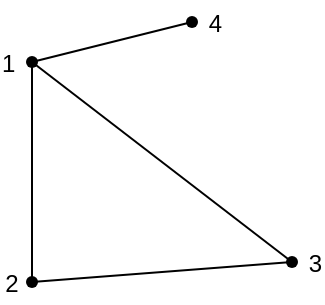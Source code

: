 <mxfile version="28.0.6">
  <diagram name="Page-1" id="uaKz6NuXGb3-QBDq1qDr">
    <mxGraphModel dx="1426" dy="912" grid="1" gridSize="10" guides="1" tooltips="1" connect="1" arrows="1" fold="1" page="1" pageScale="1" pageWidth="827" pageHeight="1169" math="0" shadow="0">
      <root>
        <mxCell id="0" />
        <mxCell id="1" parent="0" />
        <mxCell id="HfNG30HBK3zD2QqNamCe-1" value="1       " style="shape=waypoint;sketch=0;fillStyle=solid;size=6;pointerEvents=1;points=[];fillColor=none;resizable=0;rotatable=0;perimeter=centerPerimeter;snapToPoint=1;align=center;convertToSvg=1;fontColor=default;strokeColor=default;verticalAlign=middle;fontFamily=Helvetica;fontSize=12;" parent="1" vertex="1">
          <mxGeometry x="300" y="290" width="20" height="20" as="geometry" />
        </mxCell>
        <mxCell id="HfNG30HBK3zD2QqNamCe-2" value="       3" style="shape=waypoint;sketch=0;fillStyle=solid;size=6;pointerEvents=1;points=[];fillColor=none;resizable=0;rotatable=0;perimeter=centerPerimeter;snapToPoint=1;convertToSvg=1;fontColor=default;" parent="1" vertex="1">
          <mxGeometry x="430" y="390" width="20" height="20" as="geometry" />
        </mxCell>
        <mxCell id="HfNG30HBK3zD2QqNamCe-3" value="2      " style="shape=waypoint;sketch=0;fillStyle=solid;size=6;pointerEvents=1;points=[];fillColor=none;resizable=0;rotatable=0;perimeter=centerPerimeter;snapToPoint=1;convertToSvg=1;fontColor=default;" parent="1" vertex="1">
          <mxGeometry x="300" y="400" width="20" height="20" as="geometry" />
        </mxCell>
        <mxCell id="HfNG30HBK3zD2QqNamCe-4" value="       4" style="shape=waypoint;sketch=0;fillStyle=solid;size=6;pointerEvents=1;points=[];fillColor=none;resizable=0;rotatable=0;perimeter=centerPerimeter;snapToPoint=1;convertToSvg=1;fontColor=default;align=center;" parent="1" vertex="1">
          <mxGeometry x="380" y="270" width="20" height="20" as="geometry" />
        </mxCell>
        <mxCell id="HfNG30HBK3zD2QqNamCe-6" value="" style="endArrow=none;html=1;rounded=0;exitX=1;exitY=1.05;exitDx=0;exitDy=0;exitPerimeter=0;entryX=0.1;entryY=0.75;entryDx=0;entryDy=0;entryPerimeter=0;" parent="1" source="HfNG30HBK3zD2QqNamCe-1" target="HfNG30HBK3zD2QqNamCe-4" edge="1">
          <mxGeometry width="50" height="50" relative="1" as="geometry">
            <mxPoint x="550" y="490" as="sourcePoint" />
            <mxPoint x="400" y="300" as="targetPoint" />
          </mxGeometry>
        </mxCell>
        <mxCell id="HfNG30HBK3zD2QqNamCe-7" value="" style="endArrow=none;html=1;rounded=0;entryX=0.65;entryY=0.8;entryDx=0;entryDy=0;entryPerimeter=0;exitX=0.5;exitY=1.1;exitDx=0;exitDy=0;exitPerimeter=0;" parent="1" source="HfNG30HBK3zD2QqNamCe-3" target="HfNG30HBK3zD2QqNamCe-2" edge="1">
          <mxGeometry width="50" height="50" relative="1" as="geometry">
            <mxPoint x="410" y="400" as="sourcePoint" />
            <mxPoint x="600" y="440" as="targetPoint" />
          </mxGeometry>
        </mxCell>
        <mxCell id="HfNG30HBK3zD2QqNamCe-8" value="" style="endArrow=none;html=1;rounded=0;" parent="1" source="HfNG30HBK3zD2QqNamCe-3" target="HfNG30HBK3zD2QqNamCe-1" edge="1">
          <mxGeometry width="50" height="50" relative="1" as="geometry">
            <mxPoint x="550" y="490" as="sourcePoint" />
            <mxPoint x="600" y="440" as="targetPoint" />
          </mxGeometry>
        </mxCell>
        <mxCell id="HfNG30HBK3zD2QqNamCe-9" value="" style="endArrow=none;html=1;rounded=0;exitX=0.75;exitY=0.3;exitDx=0;exitDy=0;exitPerimeter=0;" parent="1" source="HfNG30HBK3zD2QqNamCe-1" target="HfNG30HBK3zD2QqNamCe-2" edge="1">
          <mxGeometry width="50" height="50" relative="1" as="geometry">
            <mxPoint x="550" y="490" as="sourcePoint" />
            <mxPoint x="600" y="440" as="targetPoint" />
          </mxGeometry>
        </mxCell>
      </root>
    </mxGraphModel>
  </diagram>
</mxfile>
